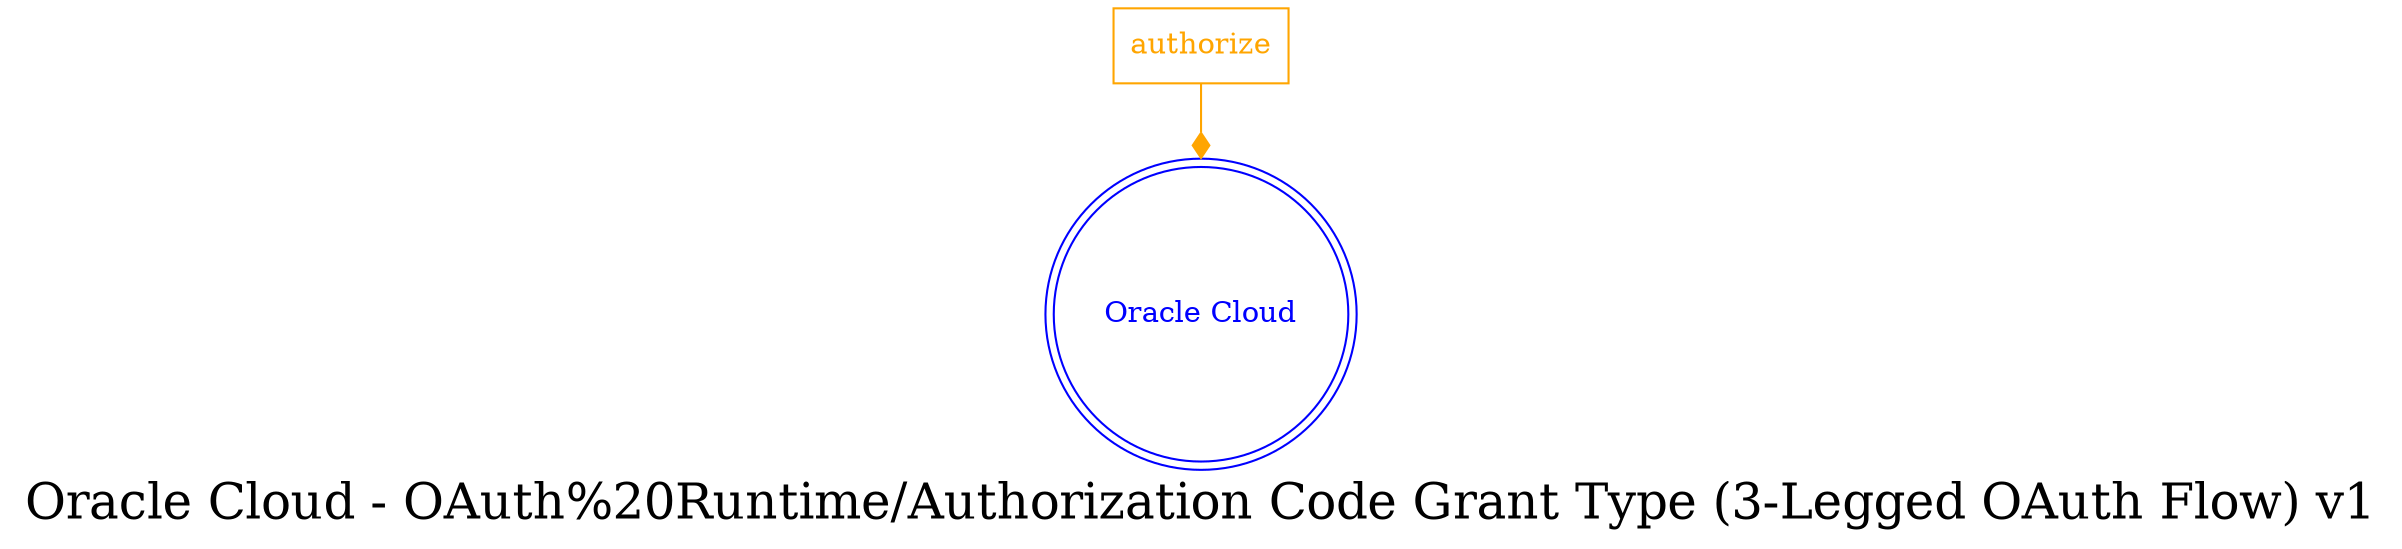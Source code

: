 digraph LexiconGraph {
graph[label="Oracle Cloud - OAuth%20Runtime/Authorization Code Grant Type (3-Legged OAuth Flow) v1", fontsize=24]
splines=true
"Oracle Cloud" [color=blue, fontcolor=blue, shape=doublecircle]
"authorize" [color=orange, fontcolor=orange, shape=box]
"authorize" -> "Oracle Cloud" [color=orange, fontcolor=orange, arrowhead=diamond, arrowtail=none]
}
